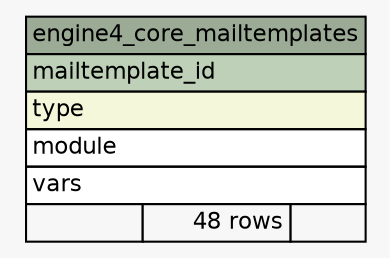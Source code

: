 // dot 2.38.0 on Windows 10 10.0
// SchemaSpy rev 590
digraph "engine4_core_mailtemplates" {
  graph [
    rankdir="RL"
    bgcolor="#f7f7f7"
    nodesep="0.18"
    ranksep="0.46"
    fontname="Helvetica"
    fontsize="11"
  ];
  node [
    fontname="Helvetica"
    fontsize="11"
    shape="plaintext"
  ];
  edge [
    arrowsize="0.8"
  ];
  "engine4_core_mailtemplates" [
    label=<
    <TABLE BORDER="0" CELLBORDER="1" CELLSPACING="0" BGCOLOR="#ffffff">
      <TR><TD COLSPAN="3" BGCOLOR="#9bab96" ALIGN="CENTER">engine4_core_mailtemplates</TD></TR>
      <TR><TD PORT="mailtemplate_id" COLSPAN="3" BGCOLOR="#bed1b8" ALIGN="LEFT">mailtemplate_id</TD></TR>
      <TR><TD PORT="type" COLSPAN="3" BGCOLOR="#f4f7da" ALIGN="LEFT">type</TD></TR>
      <TR><TD PORT="module" COLSPAN="3" ALIGN="LEFT">module</TD></TR>
      <TR><TD PORT="vars" COLSPAN="3" ALIGN="LEFT">vars</TD></TR>
      <TR><TD ALIGN="LEFT" BGCOLOR="#f7f7f7">  </TD><TD ALIGN="RIGHT" BGCOLOR="#f7f7f7">48 rows</TD><TD ALIGN="RIGHT" BGCOLOR="#f7f7f7">  </TD></TR>
    </TABLE>>
    URL="tables/engine4_core_mailtemplates.html"
    tooltip="engine4_core_mailtemplates"
  ];
}
